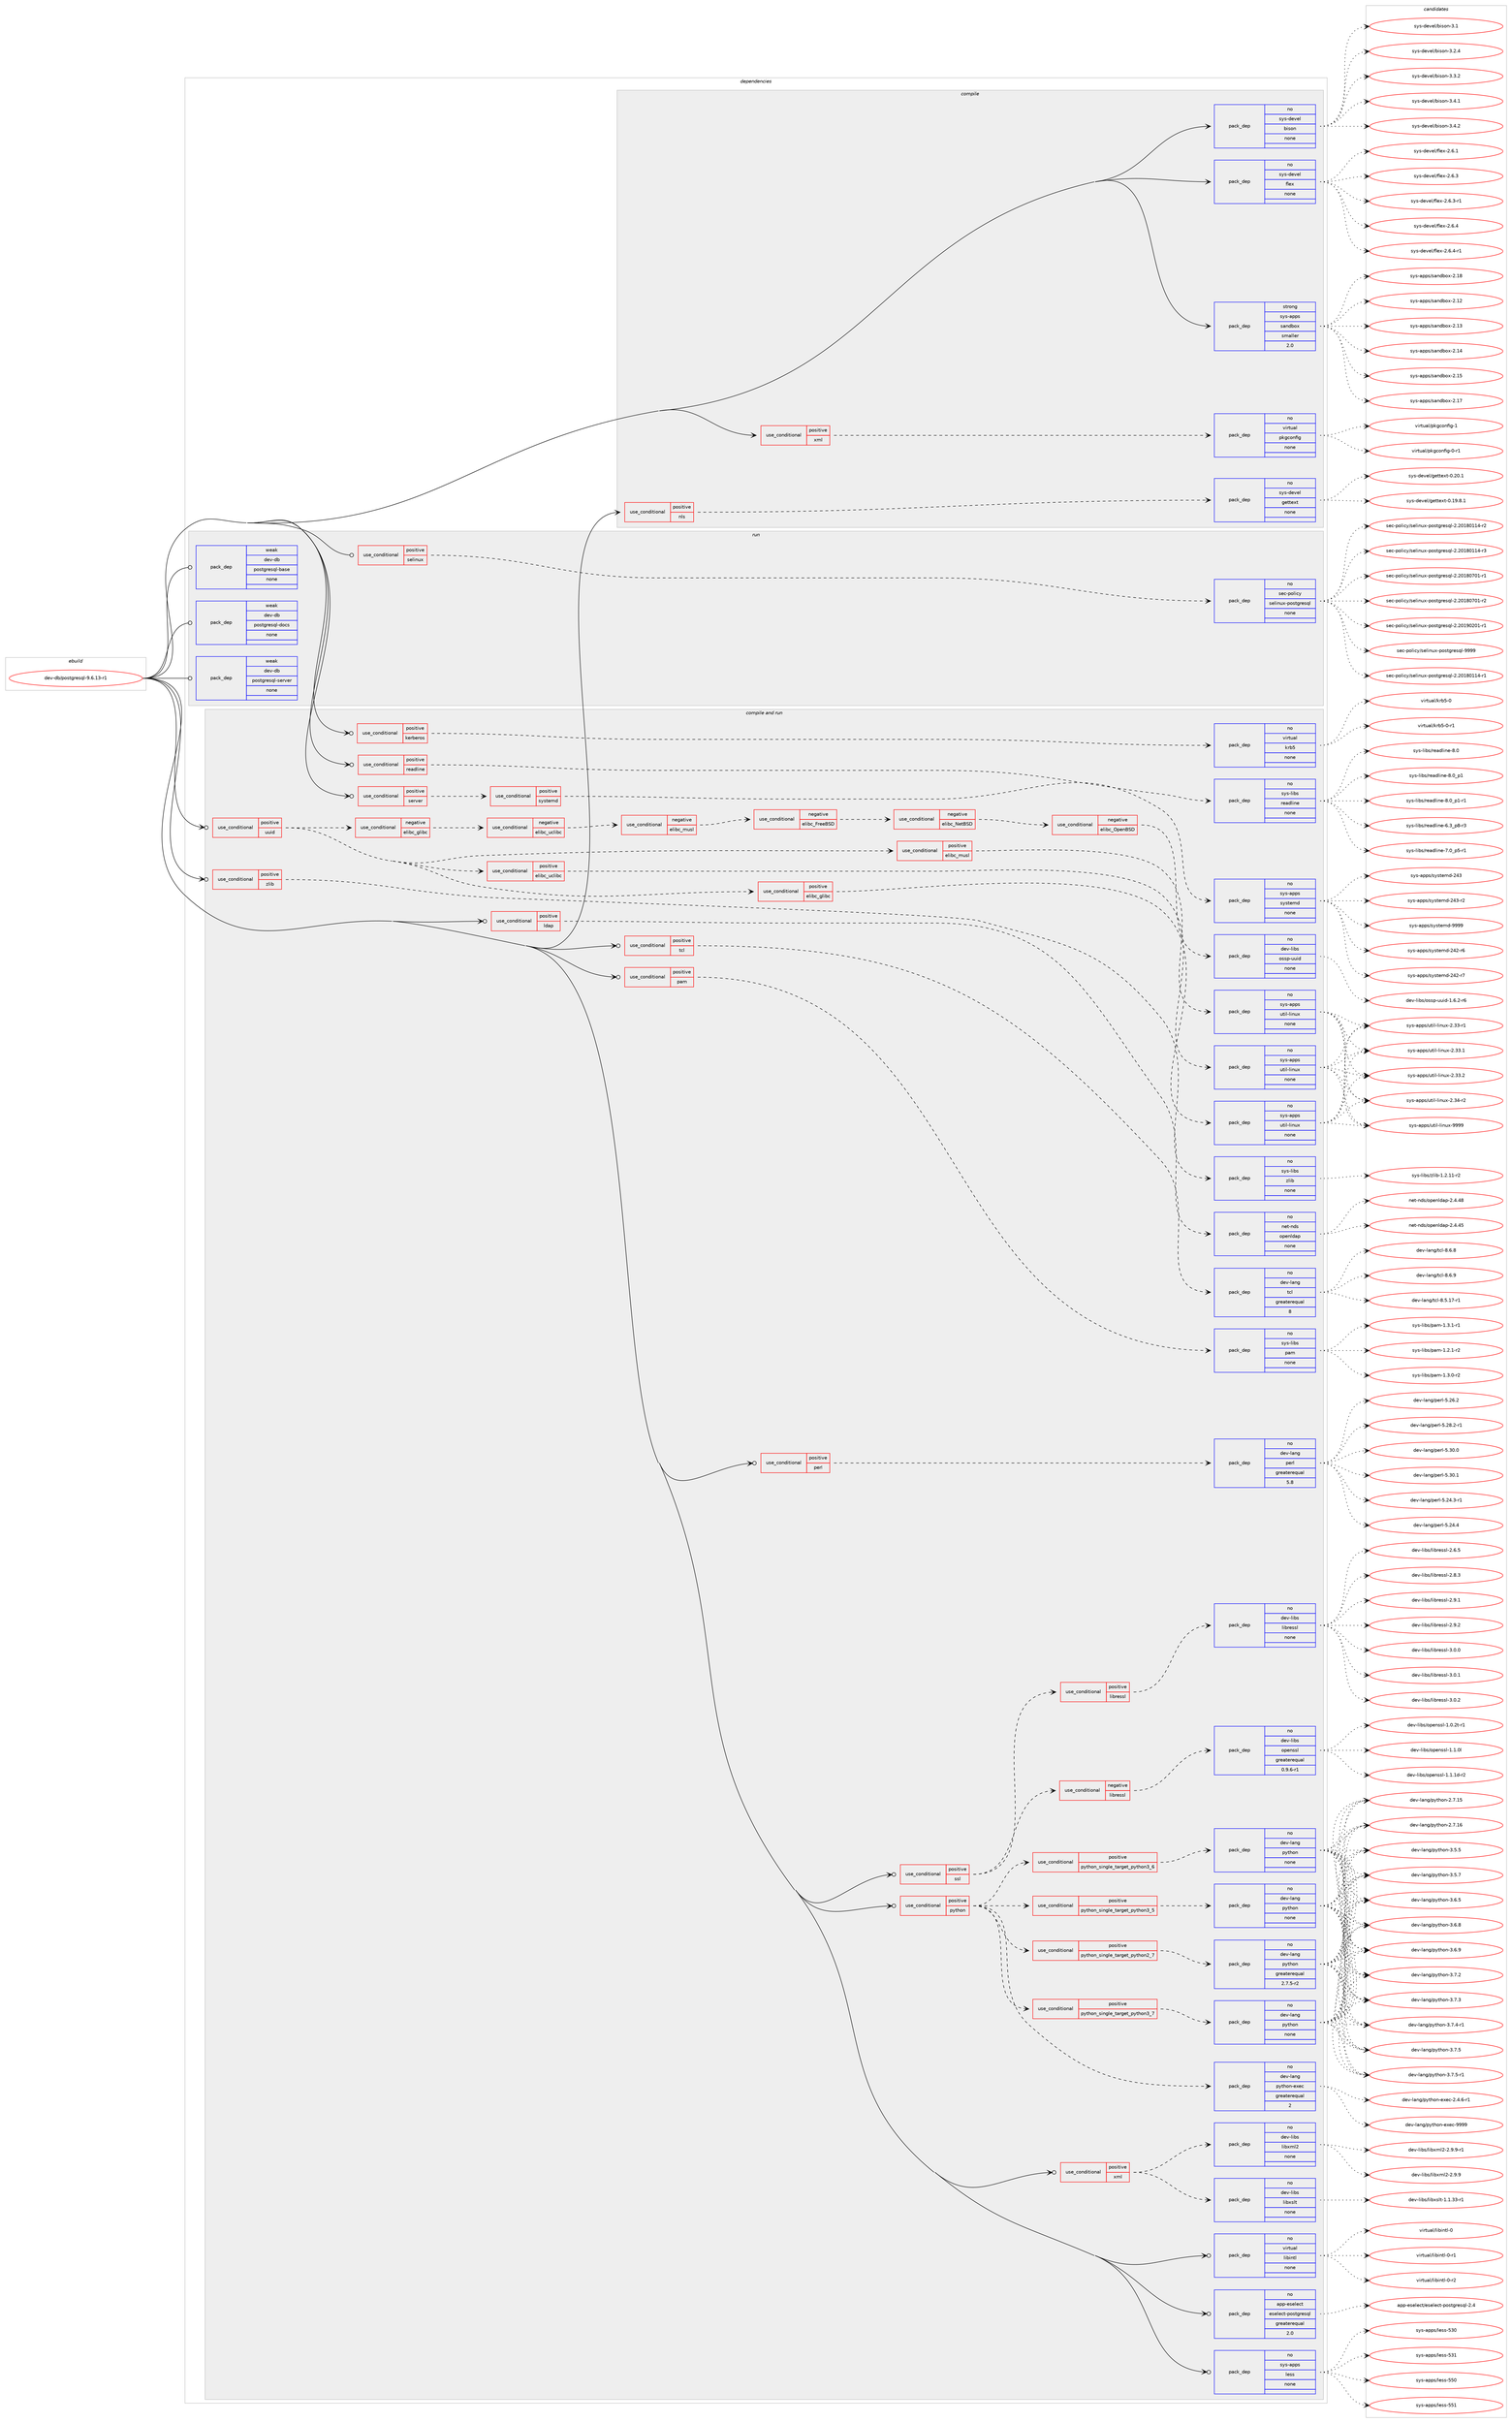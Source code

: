 digraph prolog {

# *************
# Graph options
# *************

newrank=true;
concentrate=true;
compound=true;
graph [rankdir=LR,fontname=Helvetica,fontsize=10,ranksep=1.5];#, ranksep=2.5, nodesep=0.2];
edge  [arrowhead=vee];
node  [fontname=Helvetica,fontsize=10];

# **********
# The ebuild
# **********

subgraph cluster_leftcol {
color=gray;
rank=same;
label=<<i>ebuild</i>>;
id [label="dev-db/postgresql-9.6.13-r1", color=red, width=4, href="../dev-db/postgresql-9.6.13-r1.svg"];
}

# ****************
# The dependencies
# ****************

subgraph cluster_midcol {
color=gray;
label=<<i>dependencies</i>>;
subgraph cluster_compile {
fillcolor="#eeeeee";
style=filled;
label=<<i>compile</i>>;
subgraph cond124066 {
dependency522957 [label=<<TABLE BORDER="0" CELLBORDER="1" CELLSPACING="0" CELLPADDING="4"><TR><TD ROWSPAN="3" CELLPADDING="10">use_conditional</TD></TR><TR><TD>positive</TD></TR><TR><TD>nls</TD></TR></TABLE>>, shape=none, color=red];
subgraph pack389151 {
dependency522958 [label=<<TABLE BORDER="0" CELLBORDER="1" CELLSPACING="0" CELLPADDING="4" WIDTH="220"><TR><TD ROWSPAN="6" CELLPADDING="30">pack_dep</TD></TR><TR><TD WIDTH="110">no</TD></TR><TR><TD>sys-devel</TD></TR><TR><TD>gettext</TD></TR><TR><TD>none</TD></TR><TR><TD></TD></TR></TABLE>>, shape=none, color=blue];
}
dependency522957:e -> dependency522958:w [weight=20,style="dashed",arrowhead="vee"];
}
id:e -> dependency522957:w [weight=20,style="solid",arrowhead="vee"];
subgraph cond124067 {
dependency522959 [label=<<TABLE BORDER="0" CELLBORDER="1" CELLSPACING="0" CELLPADDING="4"><TR><TD ROWSPAN="3" CELLPADDING="10">use_conditional</TD></TR><TR><TD>positive</TD></TR><TR><TD>xml</TD></TR></TABLE>>, shape=none, color=red];
subgraph pack389152 {
dependency522960 [label=<<TABLE BORDER="0" CELLBORDER="1" CELLSPACING="0" CELLPADDING="4" WIDTH="220"><TR><TD ROWSPAN="6" CELLPADDING="30">pack_dep</TD></TR><TR><TD WIDTH="110">no</TD></TR><TR><TD>virtual</TD></TR><TR><TD>pkgconfig</TD></TR><TR><TD>none</TD></TR><TR><TD></TD></TR></TABLE>>, shape=none, color=blue];
}
dependency522959:e -> dependency522960:w [weight=20,style="dashed",arrowhead="vee"];
}
id:e -> dependency522959:w [weight=20,style="solid",arrowhead="vee"];
subgraph pack389153 {
dependency522961 [label=<<TABLE BORDER="0" CELLBORDER="1" CELLSPACING="0" CELLPADDING="4" WIDTH="220"><TR><TD ROWSPAN="6" CELLPADDING="30">pack_dep</TD></TR><TR><TD WIDTH="110">no</TD></TR><TR><TD>sys-devel</TD></TR><TR><TD>bison</TD></TR><TR><TD>none</TD></TR><TR><TD></TD></TR></TABLE>>, shape=none, color=blue];
}
id:e -> dependency522961:w [weight=20,style="solid",arrowhead="vee"];
subgraph pack389154 {
dependency522962 [label=<<TABLE BORDER="0" CELLBORDER="1" CELLSPACING="0" CELLPADDING="4" WIDTH="220"><TR><TD ROWSPAN="6" CELLPADDING="30">pack_dep</TD></TR><TR><TD WIDTH="110">no</TD></TR><TR><TD>sys-devel</TD></TR><TR><TD>flex</TD></TR><TR><TD>none</TD></TR><TR><TD></TD></TR></TABLE>>, shape=none, color=blue];
}
id:e -> dependency522962:w [weight=20,style="solid",arrowhead="vee"];
subgraph pack389155 {
dependency522963 [label=<<TABLE BORDER="0" CELLBORDER="1" CELLSPACING="0" CELLPADDING="4" WIDTH="220"><TR><TD ROWSPAN="6" CELLPADDING="30">pack_dep</TD></TR><TR><TD WIDTH="110">strong</TD></TR><TR><TD>sys-apps</TD></TR><TR><TD>sandbox</TD></TR><TR><TD>smaller</TD></TR><TR><TD>2.0</TD></TR></TABLE>>, shape=none, color=blue];
}
id:e -> dependency522963:w [weight=20,style="solid",arrowhead="vee"];
}
subgraph cluster_compileandrun {
fillcolor="#eeeeee";
style=filled;
label=<<i>compile and run</i>>;
subgraph cond124068 {
dependency522964 [label=<<TABLE BORDER="0" CELLBORDER="1" CELLSPACING="0" CELLPADDING="4"><TR><TD ROWSPAN="3" CELLPADDING="10">use_conditional</TD></TR><TR><TD>positive</TD></TR><TR><TD>kerberos</TD></TR></TABLE>>, shape=none, color=red];
subgraph pack389156 {
dependency522965 [label=<<TABLE BORDER="0" CELLBORDER="1" CELLSPACING="0" CELLPADDING="4" WIDTH="220"><TR><TD ROWSPAN="6" CELLPADDING="30">pack_dep</TD></TR><TR><TD WIDTH="110">no</TD></TR><TR><TD>virtual</TD></TR><TR><TD>krb5</TD></TR><TR><TD>none</TD></TR><TR><TD></TD></TR></TABLE>>, shape=none, color=blue];
}
dependency522964:e -> dependency522965:w [weight=20,style="dashed",arrowhead="vee"];
}
id:e -> dependency522964:w [weight=20,style="solid",arrowhead="odotvee"];
subgraph cond124069 {
dependency522966 [label=<<TABLE BORDER="0" CELLBORDER="1" CELLSPACING="0" CELLPADDING="4"><TR><TD ROWSPAN="3" CELLPADDING="10">use_conditional</TD></TR><TR><TD>positive</TD></TR><TR><TD>ldap</TD></TR></TABLE>>, shape=none, color=red];
subgraph pack389157 {
dependency522967 [label=<<TABLE BORDER="0" CELLBORDER="1" CELLSPACING="0" CELLPADDING="4" WIDTH="220"><TR><TD ROWSPAN="6" CELLPADDING="30">pack_dep</TD></TR><TR><TD WIDTH="110">no</TD></TR><TR><TD>net-nds</TD></TR><TR><TD>openldap</TD></TR><TR><TD>none</TD></TR><TR><TD></TD></TR></TABLE>>, shape=none, color=blue];
}
dependency522966:e -> dependency522967:w [weight=20,style="dashed",arrowhead="vee"];
}
id:e -> dependency522966:w [weight=20,style="solid",arrowhead="odotvee"];
subgraph cond124070 {
dependency522968 [label=<<TABLE BORDER="0" CELLBORDER="1" CELLSPACING="0" CELLPADDING="4"><TR><TD ROWSPAN="3" CELLPADDING="10">use_conditional</TD></TR><TR><TD>positive</TD></TR><TR><TD>pam</TD></TR></TABLE>>, shape=none, color=red];
subgraph pack389158 {
dependency522969 [label=<<TABLE BORDER="0" CELLBORDER="1" CELLSPACING="0" CELLPADDING="4" WIDTH="220"><TR><TD ROWSPAN="6" CELLPADDING="30">pack_dep</TD></TR><TR><TD WIDTH="110">no</TD></TR><TR><TD>sys-libs</TD></TR><TR><TD>pam</TD></TR><TR><TD>none</TD></TR><TR><TD></TD></TR></TABLE>>, shape=none, color=blue];
}
dependency522968:e -> dependency522969:w [weight=20,style="dashed",arrowhead="vee"];
}
id:e -> dependency522968:w [weight=20,style="solid",arrowhead="odotvee"];
subgraph cond124071 {
dependency522970 [label=<<TABLE BORDER="0" CELLBORDER="1" CELLSPACING="0" CELLPADDING="4"><TR><TD ROWSPAN="3" CELLPADDING="10">use_conditional</TD></TR><TR><TD>positive</TD></TR><TR><TD>perl</TD></TR></TABLE>>, shape=none, color=red];
subgraph pack389159 {
dependency522971 [label=<<TABLE BORDER="0" CELLBORDER="1" CELLSPACING="0" CELLPADDING="4" WIDTH="220"><TR><TD ROWSPAN="6" CELLPADDING="30">pack_dep</TD></TR><TR><TD WIDTH="110">no</TD></TR><TR><TD>dev-lang</TD></TR><TR><TD>perl</TD></TR><TR><TD>greaterequal</TD></TR><TR><TD>5.8</TD></TR></TABLE>>, shape=none, color=blue];
}
dependency522970:e -> dependency522971:w [weight=20,style="dashed",arrowhead="vee"];
}
id:e -> dependency522970:w [weight=20,style="solid",arrowhead="odotvee"];
subgraph cond124072 {
dependency522972 [label=<<TABLE BORDER="0" CELLBORDER="1" CELLSPACING="0" CELLPADDING="4"><TR><TD ROWSPAN="3" CELLPADDING="10">use_conditional</TD></TR><TR><TD>positive</TD></TR><TR><TD>python</TD></TR></TABLE>>, shape=none, color=red];
subgraph cond124073 {
dependency522973 [label=<<TABLE BORDER="0" CELLBORDER="1" CELLSPACING="0" CELLPADDING="4"><TR><TD ROWSPAN="3" CELLPADDING="10">use_conditional</TD></TR><TR><TD>positive</TD></TR><TR><TD>python_single_target_python2_7</TD></TR></TABLE>>, shape=none, color=red];
subgraph pack389160 {
dependency522974 [label=<<TABLE BORDER="0" CELLBORDER="1" CELLSPACING="0" CELLPADDING="4" WIDTH="220"><TR><TD ROWSPAN="6" CELLPADDING="30">pack_dep</TD></TR><TR><TD WIDTH="110">no</TD></TR><TR><TD>dev-lang</TD></TR><TR><TD>python</TD></TR><TR><TD>greaterequal</TD></TR><TR><TD>2.7.5-r2</TD></TR></TABLE>>, shape=none, color=blue];
}
dependency522973:e -> dependency522974:w [weight=20,style="dashed",arrowhead="vee"];
}
dependency522972:e -> dependency522973:w [weight=20,style="dashed",arrowhead="vee"];
subgraph cond124074 {
dependency522975 [label=<<TABLE BORDER="0" CELLBORDER="1" CELLSPACING="0" CELLPADDING="4"><TR><TD ROWSPAN="3" CELLPADDING="10">use_conditional</TD></TR><TR><TD>positive</TD></TR><TR><TD>python_single_target_python3_5</TD></TR></TABLE>>, shape=none, color=red];
subgraph pack389161 {
dependency522976 [label=<<TABLE BORDER="0" CELLBORDER="1" CELLSPACING="0" CELLPADDING="4" WIDTH="220"><TR><TD ROWSPAN="6" CELLPADDING="30">pack_dep</TD></TR><TR><TD WIDTH="110">no</TD></TR><TR><TD>dev-lang</TD></TR><TR><TD>python</TD></TR><TR><TD>none</TD></TR><TR><TD></TD></TR></TABLE>>, shape=none, color=blue];
}
dependency522975:e -> dependency522976:w [weight=20,style="dashed",arrowhead="vee"];
}
dependency522972:e -> dependency522975:w [weight=20,style="dashed",arrowhead="vee"];
subgraph cond124075 {
dependency522977 [label=<<TABLE BORDER="0" CELLBORDER="1" CELLSPACING="0" CELLPADDING="4"><TR><TD ROWSPAN="3" CELLPADDING="10">use_conditional</TD></TR><TR><TD>positive</TD></TR><TR><TD>python_single_target_python3_6</TD></TR></TABLE>>, shape=none, color=red];
subgraph pack389162 {
dependency522978 [label=<<TABLE BORDER="0" CELLBORDER="1" CELLSPACING="0" CELLPADDING="4" WIDTH="220"><TR><TD ROWSPAN="6" CELLPADDING="30">pack_dep</TD></TR><TR><TD WIDTH="110">no</TD></TR><TR><TD>dev-lang</TD></TR><TR><TD>python</TD></TR><TR><TD>none</TD></TR><TR><TD></TD></TR></TABLE>>, shape=none, color=blue];
}
dependency522977:e -> dependency522978:w [weight=20,style="dashed",arrowhead="vee"];
}
dependency522972:e -> dependency522977:w [weight=20,style="dashed",arrowhead="vee"];
subgraph cond124076 {
dependency522979 [label=<<TABLE BORDER="0" CELLBORDER="1" CELLSPACING="0" CELLPADDING="4"><TR><TD ROWSPAN="3" CELLPADDING="10">use_conditional</TD></TR><TR><TD>positive</TD></TR><TR><TD>python_single_target_python3_7</TD></TR></TABLE>>, shape=none, color=red];
subgraph pack389163 {
dependency522980 [label=<<TABLE BORDER="0" CELLBORDER="1" CELLSPACING="0" CELLPADDING="4" WIDTH="220"><TR><TD ROWSPAN="6" CELLPADDING="30">pack_dep</TD></TR><TR><TD WIDTH="110">no</TD></TR><TR><TD>dev-lang</TD></TR><TR><TD>python</TD></TR><TR><TD>none</TD></TR><TR><TD></TD></TR></TABLE>>, shape=none, color=blue];
}
dependency522979:e -> dependency522980:w [weight=20,style="dashed",arrowhead="vee"];
}
dependency522972:e -> dependency522979:w [weight=20,style="dashed",arrowhead="vee"];
subgraph pack389164 {
dependency522981 [label=<<TABLE BORDER="0" CELLBORDER="1" CELLSPACING="0" CELLPADDING="4" WIDTH="220"><TR><TD ROWSPAN="6" CELLPADDING="30">pack_dep</TD></TR><TR><TD WIDTH="110">no</TD></TR><TR><TD>dev-lang</TD></TR><TR><TD>python-exec</TD></TR><TR><TD>greaterequal</TD></TR><TR><TD>2</TD></TR></TABLE>>, shape=none, color=blue];
}
dependency522972:e -> dependency522981:w [weight=20,style="dashed",arrowhead="vee"];
}
id:e -> dependency522972:w [weight=20,style="solid",arrowhead="odotvee"];
subgraph cond124077 {
dependency522982 [label=<<TABLE BORDER="0" CELLBORDER="1" CELLSPACING="0" CELLPADDING="4"><TR><TD ROWSPAN="3" CELLPADDING="10">use_conditional</TD></TR><TR><TD>positive</TD></TR><TR><TD>readline</TD></TR></TABLE>>, shape=none, color=red];
subgraph pack389165 {
dependency522983 [label=<<TABLE BORDER="0" CELLBORDER="1" CELLSPACING="0" CELLPADDING="4" WIDTH="220"><TR><TD ROWSPAN="6" CELLPADDING="30">pack_dep</TD></TR><TR><TD WIDTH="110">no</TD></TR><TR><TD>sys-libs</TD></TR><TR><TD>readline</TD></TR><TR><TD>none</TD></TR><TR><TD></TD></TR></TABLE>>, shape=none, color=blue];
}
dependency522982:e -> dependency522983:w [weight=20,style="dashed",arrowhead="vee"];
}
id:e -> dependency522982:w [weight=20,style="solid",arrowhead="odotvee"];
subgraph cond124078 {
dependency522984 [label=<<TABLE BORDER="0" CELLBORDER="1" CELLSPACING="0" CELLPADDING="4"><TR><TD ROWSPAN="3" CELLPADDING="10">use_conditional</TD></TR><TR><TD>positive</TD></TR><TR><TD>server</TD></TR></TABLE>>, shape=none, color=red];
subgraph cond124079 {
dependency522985 [label=<<TABLE BORDER="0" CELLBORDER="1" CELLSPACING="0" CELLPADDING="4"><TR><TD ROWSPAN="3" CELLPADDING="10">use_conditional</TD></TR><TR><TD>positive</TD></TR><TR><TD>systemd</TD></TR></TABLE>>, shape=none, color=red];
subgraph pack389166 {
dependency522986 [label=<<TABLE BORDER="0" CELLBORDER="1" CELLSPACING="0" CELLPADDING="4" WIDTH="220"><TR><TD ROWSPAN="6" CELLPADDING="30">pack_dep</TD></TR><TR><TD WIDTH="110">no</TD></TR><TR><TD>sys-apps</TD></TR><TR><TD>systemd</TD></TR><TR><TD>none</TD></TR><TR><TD></TD></TR></TABLE>>, shape=none, color=blue];
}
dependency522985:e -> dependency522986:w [weight=20,style="dashed",arrowhead="vee"];
}
dependency522984:e -> dependency522985:w [weight=20,style="dashed",arrowhead="vee"];
}
id:e -> dependency522984:w [weight=20,style="solid",arrowhead="odotvee"];
subgraph cond124080 {
dependency522987 [label=<<TABLE BORDER="0" CELLBORDER="1" CELLSPACING="0" CELLPADDING="4"><TR><TD ROWSPAN="3" CELLPADDING="10">use_conditional</TD></TR><TR><TD>positive</TD></TR><TR><TD>ssl</TD></TR></TABLE>>, shape=none, color=red];
subgraph cond124081 {
dependency522988 [label=<<TABLE BORDER="0" CELLBORDER="1" CELLSPACING="0" CELLPADDING="4"><TR><TD ROWSPAN="3" CELLPADDING="10">use_conditional</TD></TR><TR><TD>negative</TD></TR><TR><TD>libressl</TD></TR></TABLE>>, shape=none, color=red];
subgraph pack389167 {
dependency522989 [label=<<TABLE BORDER="0" CELLBORDER="1" CELLSPACING="0" CELLPADDING="4" WIDTH="220"><TR><TD ROWSPAN="6" CELLPADDING="30">pack_dep</TD></TR><TR><TD WIDTH="110">no</TD></TR><TR><TD>dev-libs</TD></TR><TR><TD>openssl</TD></TR><TR><TD>greaterequal</TD></TR><TR><TD>0.9.6-r1</TD></TR></TABLE>>, shape=none, color=blue];
}
dependency522988:e -> dependency522989:w [weight=20,style="dashed",arrowhead="vee"];
}
dependency522987:e -> dependency522988:w [weight=20,style="dashed",arrowhead="vee"];
subgraph cond124082 {
dependency522990 [label=<<TABLE BORDER="0" CELLBORDER="1" CELLSPACING="0" CELLPADDING="4"><TR><TD ROWSPAN="3" CELLPADDING="10">use_conditional</TD></TR><TR><TD>positive</TD></TR><TR><TD>libressl</TD></TR></TABLE>>, shape=none, color=red];
subgraph pack389168 {
dependency522991 [label=<<TABLE BORDER="0" CELLBORDER="1" CELLSPACING="0" CELLPADDING="4" WIDTH="220"><TR><TD ROWSPAN="6" CELLPADDING="30">pack_dep</TD></TR><TR><TD WIDTH="110">no</TD></TR><TR><TD>dev-libs</TD></TR><TR><TD>libressl</TD></TR><TR><TD>none</TD></TR><TR><TD></TD></TR></TABLE>>, shape=none, color=blue];
}
dependency522990:e -> dependency522991:w [weight=20,style="dashed",arrowhead="vee"];
}
dependency522987:e -> dependency522990:w [weight=20,style="dashed",arrowhead="vee"];
}
id:e -> dependency522987:w [weight=20,style="solid",arrowhead="odotvee"];
subgraph cond124083 {
dependency522992 [label=<<TABLE BORDER="0" CELLBORDER="1" CELLSPACING="0" CELLPADDING="4"><TR><TD ROWSPAN="3" CELLPADDING="10">use_conditional</TD></TR><TR><TD>positive</TD></TR><TR><TD>tcl</TD></TR></TABLE>>, shape=none, color=red];
subgraph pack389169 {
dependency522993 [label=<<TABLE BORDER="0" CELLBORDER="1" CELLSPACING="0" CELLPADDING="4" WIDTH="220"><TR><TD ROWSPAN="6" CELLPADDING="30">pack_dep</TD></TR><TR><TD WIDTH="110">no</TD></TR><TR><TD>dev-lang</TD></TR><TR><TD>tcl</TD></TR><TR><TD>greaterequal</TD></TR><TR><TD>8</TD></TR></TABLE>>, shape=none, color=blue];
}
dependency522992:e -> dependency522993:w [weight=20,style="dashed",arrowhead="vee"];
}
id:e -> dependency522992:w [weight=20,style="solid",arrowhead="odotvee"];
subgraph cond124084 {
dependency522994 [label=<<TABLE BORDER="0" CELLBORDER="1" CELLSPACING="0" CELLPADDING="4"><TR><TD ROWSPAN="3" CELLPADDING="10">use_conditional</TD></TR><TR><TD>positive</TD></TR><TR><TD>uuid</TD></TR></TABLE>>, shape=none, color=red];
subgraph cond124085 {
dependency522995 [label=<<TABLE BORDER="0" CELLBORDER="1" CELLSPACING="0" CELLPADDING="4"><TR><TD ROWSPAN="3" CELLPADDING="10">use_conditional</TD></TR><TR><TD>positive</TD></TR><TR><TD>elibc_glibc</TD></TR></TABLE>>, shape=none, color=red];
subgraph pack389170 {
dependency522996 [label=<<TABLE BORDER="0" CELLBORDER="1" CELLSPACING="0" CELLPADDING="4" WIDTH="220"><TR><TD ROWSPAN="6" CELLPADDING="30">pack_dep</TD></TR><TR><TD WIDTH="110">no</TD></TR><TR><TD>sys-apps</TD></TR><TR><TD>util-linux</TD></TR><TR><TD>none</TD></TR><TR><TD></TD></TR></TABLE>>, shape=none, color=blue];
}
dependency522995:e -> dependency522996:w [weight=20,style="dashed",arrowhead="vee"];
}
dependency522994:e -> dependency522995:w [weight=20,style="dashed",arrowhead="vee"];
subgraph cond124086 {
dependency522997 [label=<<TABLE BORDER="0" CELLBORDER="1" CELLSPACING="0" CELLPADDING="4"><TR><TD ROWSPAN="3" CELLPADDING="10">use_conditional</TD></TR><TR><TD>positive</TD></TR><TR><TD>elibc_uclibc</TD></TR></TABLE>>, shape=none, color=red];
subgraph pack389171 {
dependency522998 [label=<<TABLE BORDER="0" CELLBORDER="1" CELLSPACING="0" CELLPADDING="4" WIDTH="220"><TR><TD ROWSPAN="6" CELLPADDING="30">pack_dep</TD></TR><TR><TD WIDTH="110">no</TD></TR><TR><TD>sys-apps</TD></TR><TR><TD>util-linux</TD></TR><TR><TD>none</TD></TR><TR><TD></TD></TR></TABLE>>, shape=none, color=blue];
}
dependency522997:e -> dependency522998:w [weight=20,style="dashed",arrowhead="vee"];
}
dependency522994:e -> dependency522997:w [weight=20,style="dashed",arrowhead="vee"];
subgraph cond124087 {
dependency522999 [label=<<TABLE BORDER="0" CELLBORDER="1" CELLSPACING="0" CELLPADDING="4"><TR><TD ROWSPAN="3" CELLPADDING="10">use_conditional</TD></TR><TR><TD>positive</TD></TR><TR><TD>elibc_musl</TD></TR></TABLE>>, shape=none, color=red];
subgraph pack389172 {
dependency523000 [label=<<TABLE BORDER="0" CELLBORDER="1" CELLSPACING="0" CELLPADDING="4" WIDTH="220"><TR><TD ROWSPAN="6" CELLPADDING="30">pack_dep</TD></TR><TR><TD WIDTH="110">no</TD></TR><TR><TD>sys-apps</TD></TR><TR><TD>util-linux</TD></TR><TR><TD>none</TD></TR><TR><TD></TD></TR></TABLE>>, shape=none, color=blue];
}
dependency522999:e -> dependency523000:w [weight=20,style="dashed",arrowhead="vee"];
}
dependency522994:e -> dependency522999:w [weight=20,style="dashed",arrowhead="vee"];
subgraph cond124088 {
dependency523001 [label=<<TABLE BORDER="0" CELLBORDER="1" CELLSPACING="0" CELLPADDING="4"><TR><TD ROWSPAN="3" CELLPADDING="10">use_conditional</TD></TR><TR><TD>negative</TD></TR><TR><TD>elibc_glibc</TD></TR></TABLE>>, shape=none, color=red];
subgraph cond124089 {
dependency523002 [label=<<TABLE BORDER="0" CELLBORDER="1" CELLSPACING="0" CELLPADDING="4"><TR><TD ROWSPAN="3" CELLPADDING="10">use_conditional</TD></TR><TR><TD>negative</TD></TR><TR><TD>elibc_uclibc</TD></TR></TABLE>>, shape=none, color=red];
subgraph cond124090 {
dependency523003 [label=<<TABLE BORDER="0" CELLBORDER="1" CELLSPACING="0" CELLPADDING="4"><TR><TD ROWSPAN="3" CELLPADDING="10">use_conditional</TD></TR><TR><TD>negative</TD></TR><TR><TD>elibc_musl</TD></TR></TABLE>>, shape=none, color=red];
subgraph cond124091 {
dependency523004 [label=<<TABLE BORDER="0" CELLBORDER="1" CELLSPACING="0" CELLPADDING="4"><TR><TD ROWSPAN="3" CELLPADDING="10">use_conditional</TD></TR><TR><TD>negative</TD></TR><TR><TD>elibc_FreeBSD</TD></TR></TABLE>>, shape=none, color=red];
subgraph cond124092 {
dependency523005 [label=<<TABLE BORDER="0" CELLBORDER="1" CELLSPACING="0" CELLPADDING="4"><TR><TD ROWSPAN="3" CELLPADDING="10">use_conditional</TD></TR><TR><TD>negative</TD></TR><TR><TD>elibc_NetBSD</TD></TR></TABLE>>, shape=none, color=red];
subgraph cond124093 {
dependency523006 [label=<<TABLE BORDER="0" CELLBORDER="1" CELLSPACING="0" CELLPADDING="4"><TR><TD ROWSPAN="3" CELLPADDING="10">use_conditional</TD></TR><TR><TD>negative</TD></TR><TR><TD>elibc_OpenBSD</TD></TR></TABLE>>, shape=none, color=red];
subgraph pack389173 {
dependency523007 [label=<<TABLE BORDER="0" CELLBORDER="1" CELLSPACING="0" CELLPADDING="4" WIDTH="220"><TR><TD ROWSPAN="6" CELLPADDING="30">pack_dep</TD></TR><TR><TD WIDTH="110">no</TD></TR><TR><TD>dev-libs</TD></TR><TR><TD>ossp-uuid</TD></TR><TR><TD>none</TD></TR><TR><TD></TD></TR></TABLE>>, shape=none, color=blue];
}
dependency523006:e -> dependency523007:w [weight=20,style="dashed",arrowhead="vee"];
}
dependency523005:e -> dependency523006:w [weight=20,style="dashed",arrowhead="vee"];
}
dependency523004:e -> dependency523005:w [weight=20,style="dashed",arrowhead="vee"];
}
dependency523003:e -> dependency523004:w [weight=20,style="dashed",arrowhead="vee"];
}
dependency523002:e -> dependency523003:w [weight=20,style="dashed",arrowhead="vee"];
}
dependency523001:e -> dependency523002:w [weight=20,style="dashed",arrowhead="vee"];
}
dependency522994:e -> dependency523001:w [weight=20,style="dashed",arrowhead="vee"];
}
id:e -> dependency522994:w [weight=20,style="solid",arrowhead="odotvee"];
subgraph cond124094 {
dependency523008 [label=<<TABLE BORDER="0" CELLBORDER="1" CELLSPACING="0" CELLPADDING="4"><TR><TD ROWSPAN="3" CELLPADDING="10">use_conditional</TD></TR><TR><TD>positive</TD></TR><TR><TD>xml</TD></TR></TABLE>>, shape=none, color=red];
subgraph pack389174 {
dependency523009 [label=<<TABLE BORDER="0" CELLBORDER="1" CELLSPACING="0" CELLPADDING="4" WIDTH="220"><TR><TD ROWSPAN="6" CELLPADDING="30">pack_dep</TD></TR><TR><TD WIDTH="110">no</TD></TR><TR><TD>dev-libs</TD></TR><TR><TD>libxml2</TD></TR><TR><TD>none</TD></TR><TR><TD></TD></TR></TABLE>>, shape=none, color=blue];
}
dependency523008:e -> dependency523009:w [weight=20,style="dashed",arrowhead="vee"];
subgraph pack389175 {
dependency523010 [label=<<TABLE BORDER="0" CELLBORDER="1" CELLSPACING="0" CELLPADDING="4" WIDTH="220"><TR><TD ROWSPAN="6" CELLPADDING="30">pack_dep</TD></TR><TR><TD WIDTH="110">no</TD></TR><TR><TD>dev-libs</TD></TR><TR><TD>libxslt</TD></TR><TR><TD>none</TD></TR><TR><TD></TD></TR></TABLE>>, shape=none, color=blue];
}
dependency523008:e -> dependency523010:w [weight=20,style="dashed",arrowhead="vee"];
}
id:e -> dependency523008:w [weight=20,style="solid",arrowhead="odotvee"];
subgraph cond124095 {
dependency523011 [label=<<TABLE BORDER="0" CELLBORDER="1" CELLSPACING="0" CELLPADDING="4"><TR><TD ROWSPAN="3" CELLPADDING="10">use_conditional</TD></TR><TR><TD>positive</TD></TR><TR><TD>zlib</TD></TR></TABLE>>, shape=none, color=red];
subgraph pack389176 {
dependency523012 [label=<<TABLE BORDER="0" CELLBORDER="1" CELLSPACING="0" CELLPADDING="4" WIDTH="220"><TR><TD ROWSPAN="6" CELLPADDING="30">pack_dep</TD></TR><TR><TD WIDTH="110">no</TD></TR><TR><TD>sys-libs</TD></TR><TR><TD>zlib</TD></TR><TR><TD>none</TD></TR><TR><TD></TD></TR></TABLE>>, shape=none, color=blue];
}
dependency523011:e -> dependency523012:w [weight=20,style="dashed",arrowhead="vee"];
}
id:e -> dependency523011:w [weight=20,style="solid",arrowhead="odotvee"];
subgraph pack389177 {
dependency523013 [label=<<TABLE BORDER="0" CELLBORDER="1" CELLSPACING="0" CELLPADDING="4" WIDTH="220"><TR><TD ROWSPAN="6" CELLPADDING="30">pack_dep</TD></TR><TR><TD WIDTH="110">no</TD></TR><TR><TD>app-eselect</TD></TR><TR><TD>eselect-postgresql</TD></TR><TR><TD>greaterequal</TD></TR><TR><TD>2.0</TD></TR></TABLE>>, shape=none, color=blue];
}
id:e -> dependency523013:w [weight=20,style="solid",arrowhead="odotvee"];
subgraph pack389178 {
dependency523014 [label=<<TABLE BORDER="0" CELLBORDER="1" CELLSPACING="0" CELLPADDING="4" WIDTH="220"><TR><TD ROWSPAN="6" CELLPADDING="30">pack_dep</TD></TR><TR><TD WIDTH="110">no</TD></TR><TR><TD>sys-apps</TD></TR><TR><TD>less</TD></TR><TR><TD>none</TD></TR><TR><TD></TD></TR></TABLE>>, shape=none, color=blue];
}
id:e -> dependency523014:w [weight=20,style="solid",arrowhead="odotvee"];
subgraph pack389179 {
dependency523015 [label=<<TABLE BORDER="0" CELLBORDER="1" CELLSPACING="0" CELLPADDING="4" WIDTH="220"><TR><TD ROWSPAN="6" CELLPADDING="30">pack_dep</TD></TR><TR><TD WIDTH="110">no</TD></TR><TR><TD>virtual</TD></TR><TR><TD>libintl</TD></TR><TR><TD>none</TD></TR><TR><TD></TD></TR></TABLE>>, shape=none, color=blue];
}
id:e -> dependency523015:w [weight=20,style="solid",arrowhead="odotvee"];
}
subgraph cluster_run {
fillcolor="#eeeeee";
style=filled;
label=<<i>run</i>>;
subgraph cond124096 {
dependency523016 [label=<<TABLE BORDER="0" CELLBORDER="1" CELLSPACING="0" CELLPADDING="4"><TR><TD ROWSPAN="3" CELLPADDING="10">use_conditional</TD></TR><TR><TD>positive</TD></TR><TR><TD>selinux</TD></TR></TABLE>>, shape=none, color=red];
subgraph pack389180 {
dependency523017 [label=<<TABLE BORDER="0" CELLBORDER="1" CELLSPACING="0" CELLPADDING="4" WIDTH="220"><TR><TD ROWSPAN="6" CELLPADDING="30">pack_dep</TD></TR><TR><TD WIDTH="110">no</TD></TR><TR><TD>sec-policy</TD></TR><TR><TD>selinux-postgresql</TD></TR><TR><TD>none</TD></TR><TR><TD></TD></TR></TABLE>>, shape=none, color=blue];
}
dependency523016:e -> dependency523017:w [weight=20,style="dashed",arrowhead="vee"];
}
id:e -> dependency523016:w [weight=20,style="solid",arrowhead="odot"];
subgraph pack389181 {
dependency523018 [label=<<TABLE BORDER="0" CELLBORDER="1" CELLSPACING="0" CELLPADDING="4" WIDTH="220"><TR><TD ROWSPAN="6" CELLPADDING="30">pack_dep</TD></TR><TR><TD WIDTH="110">weak</TD></TR><TR><TD>dev-db</TD></TR><TR><TD>postgresql-base</TD></TR><TR><TD>none</TD></TR><TR><TD></TD></TR></TABLE>>, shape=none, color=blue];
}
id:e -> dependency523018:w [weight=20,style="solid",arrowhead="odot"];
subgraph pack389182 {
dependency523019 [label=<<TABLE BORDER="0" CELLBORDER="1" CELLSPACING="0" CELLPADDING="4" WIDTH="220"><TR><TD ROWSPAN="6" CELLPADDING="30">pack_dep</TD></TR><TR><TD WIDTH="110">weak</TD></TR><TR><TD>dev-db</TD></TR><TR><TD>postgresql-docs</TD></TR><TR><TD>none</TD></TR><TR><TD></TD></TR></TABLE>>, shape=none, color=blue];
}
id:e -> dependency523019:w [weight=20,style="solid",arrowhead="odot"];
subgraph pack389183 {
dependency523020 [label=<<TABLE BORDER="0" CELLBORDER="1" CELLSPACING="0" CELLPADDING="4" WIDTH="220"><TR><TD ROWSPAN="6" CELLPADDING="30">pack_dep</TD></TR><TR><TD WIDTH="110">weak</TD></TR><TR><TD>dev-db</TD></TR><TR><TD>postgresql-server</TD></TR><TR><TD>none</TD></TR><TR><TD></TD></TR></TABLE>>, shape=none, color=blue];
}
id:e -> dependency523020:w [weight=20,style="solid",arrowhead="odot"];
}
}

# **************
# The candidates
# **************

subgraph cluster_choices {
rank=same;
color=gray;
label=<<i>candidates</i>>;

subgraph choice389151 {
color=black;
nodesep=1;
choice1151211154510010111810110847103101116116101120116454846495746564649 [label="sys-devel/gettext-0.19.8.1", color=red, width=4,href="../sys-devel/gettext-0.19.8.1.svg"];
choice115121115451001011181011084710310111611610112011645484650484649 [label="sys-devel/gettext-0.20.1", color=red, width=4,href="../sys-devel/gettext-0.20.1.svg"];
dependency522958:e -> choice1151211154510010111810110847103101116116101120116454846495746564649:w [style=dotted,weight="100"];
dependency522958:e -> choice115121115451001011181011084710310111611610112011645484650484649:w [style=dotted,weight="100"];
}
subgraph choice389152 {
color=black;
nodesep=1;
choice11810511411611797108471121071039911111010210510345484511449 [label="virtual/pkgconfig-0-r1", color=red, width=4,href="../virtual/pkgconfig-0-r1.svg"];
choice1181051141161179710847112107103991111101021051034549 [label="virtual/pkgconfig-1", color=red, width=4,href="../virtual/pkgconfig-1.svg"];
dependency522960:e -> choice11810511411611797108471121071039911111010210510345484511449:w [style=dotted,weight="100"];
dependency522960:e -> choice1181051141161179710847112107103991111101021051034549:w [style=dotted,weight="100"];
}
subgraph choice389153 {
color=black;
nodesep=1;
choice11512111545100101118101108479810511511111045514649 [label="sys-devel/bison-3.1", color=red, width=4,href="../sys-devel/bison-3.1.svg"];
choice115121115451001011181011084798105115111110455146504652 [label="sys-devel/bison-3.2.4", color=red, width=4,href="../sys-devel/bison-3.2.4.svg"];
choice115121115451001011181011084798105115111110455146514650 [label="sys-devel/bison-3.3.2", color=red, width=4,href="../sys-devel/bison-3.3.2.svg"];
choice115121115451001011181011084798105115111110455146524649 [label="sys-devel/bison-3.4.1", color=red, width=4,href="../sys-devel/bison-3.4.1.svg"];
choice115121115451001011181011084798105115111110455146524650 [label="sys-devel/bison-3.4.2", color=red, width=4,href="../sys-devel/bison-3.4.2.svg"];
dependency522961:e -> choice11512111545100101118101108479810511511111045514649:w [style=dotted,weight="100"];
dependency522961:e -> choice115121115451001011181011084798105115111110455146504652:w [style=dotted,weight="100"];
dependency522961:e -> choice115121115451001011181011084798105115111110455146514650:w [style=dotted,weight="100"];
dependency522961:e -> choice115121115451001011181011084798105115111110455146524649:w [style=dotted,weight="100"];
dependency522961:e -> choice115121115451001011181011084798105115111110455146524650:w [style=dotted,weight="100"];
}
subgraph choice389154 {
color=black;
nodesep=1;
choice1151211154510010111810110847102108101120455046544649 [label="sys-devel/flex-2.6.1", color=red, width=4,href="../sys-devel/flex-2.6.1.svg"];
choice1151211154510010111810110847102108101120455046544651 [label="sys-devel/flex-2.6.3", color=red, width=4,href="../sys-devel/flex-2.6.3.svg"];
choice11512111545100101118101108471021081011204550465446514511449 [label="sys-devel/flex-2.6.3-r1", color=red, width=4,href="../sys-devel/flex-2.6.3-r1.svg"];
choice1151211154510010111810110847102108101120455046544652 [label="sys-devel/flex-2.6.4", color=red, width=4,href="../sys-devel/flex-2.6.4.svg"];
choice11512111545100101118101108471021081011204550465446524511449 [label="sys-devel/flex-2.6.4-r1", color=red, width=4,href="../sys-devel/flex-2.6.4-r1.svg"];
dependency522962:e -> choice1151211154510010111810110847102108101120455046544649:w [style=dotted,weight="100"];
dependency522962:e -> choice1151211154510010111810110847102108101120455046544651:w [style=dotted,weight="100"];
dependency522962:e -> choice11512111545100101118101108471021081011204550465446514511449:w [style=dotted,weight="100"];
dependency522962:e -> choice1151211154510010111810110847102108101120455046544652:w [style=dotted,weight="100"];
dependency522962:e -> choice11512111545100101118101108471021081011204550465446524511449:w [style=dotted,weight="100"];
}
subgraph choice389155 {
color=black;
nodesep=1;
choice11512111545971121121154711597110100981111204550464950 [label="sys-apps/sandbox-2.12", color=red, width=4,href="../sys-apps/sandbox-2.12.svg"];
choice11512111545971121121154711597110100981111204550464951 [label="sys-apps/sandbox-2.13", color=red, width=4,href="../sys-apps/sandbox-2.13.svg"];
choice11512111545971121121154711597110100981111204550464952 [label="sys-apps/sandbox-2.14", color=red, width=4,href="../sys-apps/sandbox-2.14.svg"];
choice11512111545971121121154711597110100981111204550464953 [label="sys-apps/sandbox-2.15", color=red, width=4,href="../sys-apps/sandbox-2.15.svg"];
choice11512111545971121121154711597110100981111204550464955 [label="sys-apps/sandbox-2.17", color=red, width=4,href="../sys-apps/sandbox-2.17.svg"];
choice11512111545971121121154711597110100981111204550464956 [label="sys-apps/sandbox-2.18", color=red, width=4,href="../sys-apps/sandbox-2.18.svg"];
dependency522963:e -> choice11512111545971121121154711597110100981111204550464950:w [style=dotted,weight="100"];
dependency522963:e -> choice11512111545971121121154711597110100981111204550464951:w [style=dotted,weight="100"];
dependency522963:e -> choice11512111545971121121154711597110100981111204550464952:w [style=dotted,weight="100"];
dependency522963:e -> choice11512111545971121121154711597110100981111204550464953:w [style=dotted,weight="100"];
dependency522963:e -> choice11512111545971121121154711597110100981111204550464955:w [style=dotted,weight="100"];
dependency522963:e -> choice11512111545971121121154711597110100981111204550464956:w [style=dotted,weight="100"];
}
subgraph choice389156 {
color=black;
nodesep=1;
choice118105114116117971084710711498534548 [label="virtual/krb5-0", color=red, width=4,href="../virtual/krb5-0.svg"];
choice1181051141161179710847107114985345484511449 [label="virtual/krb5-0-r1", color=red, width=4,href="../virtual/krb5-0-r1.svg"];
dependency522965:e -> choice118105114116117971084710711498534548:w [style=dotted,weight="100"];
dependency522965:e -> choice1181051141161179710847107114985345484511449:w [style=dotted,weight="100"];
}
subgraph choice389157 {
color=black;
nodesep=1;
choice11010111645110100115471111121011101081009711245504652465253 [label="net-nds/openldap-2.4.45", color=red, width=4,href="../net-nds/openldap-2.4.45.svg"];
choice11010111645110100115471111121011101081009711245504652465256 [label="net-nds/openldap-2.4.48", color=red, width=4,href="../net-nds/openldap-2.4.48.svg"];
dependency522967:e -> choice11010111645110100115471111121011101081009711245504652465253:w [style=dotted,weight="100"];
dependency522967:e -> choice11010111645110100115471111121011101081009711245504652465256:w [style=dotted,weight="100"];
}
subgraph choice389158 {
color=black;
nodesep=1;
choice115121115451081059811547112971094549465046494511450 [label="sys-libs/pam-1.2.1-r2", color=red, width=4,href="../sys-libs/pam-1.2.1-r2.svg"];
choice115121115451081059811547112971094549465146484511450 [label="sys-libs/pam-1.3.0-r2", color=red, width=4,href="../sys-libs/pam-1.3.0-r2.svg"];
choice115121115451081059811547112971094549465146494511449 [label="sys-libs/pam-1.3.1-r1", color=red, width=4,href="../sys-libs/pam-1.3.1-r1.svg"];
dependency522969:e -> choice115121115451081059811547112971094549465046494511450:w [style=dotted,weight="100"];
dependency522969:e -> choice115121115451081059811547112971094549465146484511450:w [style=dotted,weight="100"];
dependency522969:e -> choice115121115451081059811547112971094549465146494511449:w [style=dotted,weight="100"];
}
subgraph choice389159 {
color=black;
nodesep=1;
choice100101118451089711010347112101114108455346505246514511449 [label="dev-lang/perl-5.24.3-r1", color=red, width=4,href="../dev-lang/perl-5.24.3-r1.svg"];
choice10010111845108971101034711210111410845534650524652 [label="dev-lang/perl-5.24.4", color=red, width=4,href="../dev-lang/perl-5.24.4.svg"];
choice10010111845108971101034711210111410845534650544650 [label="dev-lang/perl-5.26.2", color=red, width=4,href="../dev-lang/perl-5.26.2.svg"];
choice100101118451089711010347112101114108455346505646504511449 [label="dev-lang/perl-5.28.2-r1", color=red, width=4,href="../dev-lang/perl-5.28.2-r1.svg"];
choice10010111845108971101034711210111410845534651484648 [label="dev-lang/perl-5.30.0", color=red, width=4,href="../dev-lang/perl-5.30.0.svg"];
choice10010111845108971101034711210111410845534651484649 [label="dev-lang/perl-5.30.1", color=red, width=4,href="../dev-lang/perl-5.30.1.svg"];
dependency522971:e -> choice100101118451089711010347112101114108455346505246514511449:w [style=dotted,weight="100"];
dependency522971:e -> choice10010111845108971101034711210111410845534650524652:w [style=dotted,weight="100"];
dependency522971:e -> choice10010111845108971101034711210111410845534650544650:w [style=dotted,weight="100"];
dependency522971:e -> choice100101118451089711010347112101114108455346505646504511449:w [style=dotted,weight="100"];
dependency522971:e -> choice10010111845108971101034711210111410845534651484648:w [style=dotted,weight="100"];
dependency522971:e -> choice10010111845108971101034711210111410845534651484649:w [style=dotted,weight="100"];
}
subgraph choice389160 {
color=black;
nodesep=1;
choice10010111845108971101034711212111610411111045504655464953 [label="dev-lang/python-2.7.15", color=red, width=4,href="../dev-lang/python-2.7.15.svg"];
choice10010111845108971101034711212111610411111045504655464954 [label="dev-lang/python-2.7.16", color=red, width=4,href="../dev-lang/python-2.7.16.svg"];
choice100101118451089711010347112121116104111110455146534653 [label="dev-lang/python-3.5.5", color=red, width=4,href="../dev-lang/python-3.5.5.svg"];
choice100101118451089711010347112121116104111110455146534655 [label="dev-lang/python-3.5.7", color=red, width=4,href="../dev-lang/python-3.5.7.svg"];
choice100101118451089711010347112121116104111110455146544653 [label="dev-lang/python-3.6.5", color=red, width=4,href="../dev-lang/python-3.6.5.svg"];
choice100101118451089711010347112121116104111110455146544656 [label="dev-lang/python-3.6.8", color=red, width=4,href="../dev-lang/python-3.6.8.svg"];
choice100101118451089711010347112121116104111110455146544657 [label="dev-lang/python-3.6.9", color=red, width=4,href="../dev-lang/python-3.6.9.svg"];
choice100101118451089711010347112121116104111110455146554650 [label="dev-lang/python-3.7.2", color=red, width=4,href="../dev-lang/python-3.7.2.svg"];
choice100101118451089711010347112121116104111110455146554651 [label="dev-lang/python-3.7.3", color=red, width=4,href="../dev-lang/python-3.7.3.svg"];
choice1001011184510897110103471121211161041111104551465546524511449 [label="dev-lang/python-3.7.4-r1", color=red, width=4,href="../dev-lang/python-3.7.4-r1.svg"];
choice100101118451089711010347112121116104111110455146554653 [label="dev-lang/python-3.7.5", color=red, width=4,href="../dev-lang/python-3.7.5.svg"];
choice1001011184510897110103471121211161041111104551465546534511449 [label="dev-lang/python-3.7.5-r1", color=red, width=4,href="../dev-lang/python-3.7.5-r1.svg"];
dependency522974:e -> choice10010111845108971101034711212111610411111045504655464953:w [style=dotted,weight="100"];
dependency522974:e -> choice10010111845108971101034711212111610411111045504655464954:w [style=dotted,weight="100"];
dependency522974:e -> choice100101118451089711010347112121116104111110455146534653:w [style=dotted,weight="100"];
dependency522974:e -> choice100101118451089711010347112121116104111110455146534655:w [style=dotted,weight="100"];
dependency522974:e -> choice100101118451089711010347112121116104111110455146544653:w [style=dotted,weight="100"];
dependency522974:e -> choice100101118451089711010347112121116104111110455146544656:w [style=dotted,weight="100"];
dependency522974:e -> choice100101118451089711010347112121116104111110455146544657:w [style=dotted,weight="100"];
dependency522974:e -> choice100101118451089711010347112121116104111110455146554650:w [style=dotted,weight="100"];
dependency522974:e -> choice100101118451089711010347112121116104111110455146554651:w [style=dotted,weight="100"];
dependency522974:e -> choice1001011184510897110103471121211161041111104551465546524511449:w [style=dotted,weight="100"];
dependency522974:e -> choice100101118451089711010347112121116104111110455146554653:w [style=dotted,weight="100"];
dependency522974:e -> choice1001011184510897110103471121211161041111104551465546534511449:w [style=dotted,weight="100"];
}
subgraph choice389161 {
color=black;
nodesep=1;
choice10010111845108971101034711212111610411111045504655464953 [label="dev-lang/python-2.7.15", color=red, width=4,href="../dev-lang/python-2.7.15.svg"];
choice10010111845108971101034711212111610411111045504655464954 [label="dev-lang/python-2.7.16", color=red, width=4,href="../dev-lang/python-2.7.16.svg"];
choice100101118451089711010347112121116104111110455146534653 [label="dev-lang/python-3.5.5", color=red, width=4,href="../dev-lang/python-3.5.5.svg"];
choice100101118451089711010347112121116104111110455146534655 [label="dev-lang/python-3.5.7", color=red, width=4,href="../dev-lang/python-3.5.7.svg"];
choice100101118451089711010347112121116104111110455146544653 [label="dev-lang/python-3.6.5", color=red, width=4,href="../dev-lang/python-3.6.5.svg"];
choice100101118451089711010347112121116104111110455146544656 [label="dev-lang/python-3.6.8", color=red, width=4,href="../dev-lang/python-3.6.8.svg"];
choice100101118451089711010347112121116104111110455146544657 [label="dev-lang/python-3.6.9", color=red, width=4,href="../dev-lang/python-3.6.9.svg"];
choice100101118451089711010347112121116104111110455146554650 [label="dev-lang/python-3.7.2", color=red, width=4,href="../dev-lang/python-3.7.2.svg"];
choice100101118451089711010347112121116104111110455146554651 [label="dev-lang/python-3.7.3", color=red, width=4,href="../dev-lang/python-3.7.3.svg"];
choice1001011184510897110103471121211161041111104551465546524511449 [label="dev-lang/python-3.7.4-r1", color=red, width=4,href="../dev-lang/python-3.7.4-r1.svg"];
choice100101118451089711010347112121116104111110455146554653 [label="dev-lang/python-3.7.5", color=red, width=4,href="../dev-lang/python-3.7.5.svg"];
choice1001011184510897110103471121211161041111104551465546534511449 [label="dev-lang/python-3.7.5-r1", color=red, width=4,href="../dev-lang/python-3.7.5-r1.svg"];
dependency522976:e -> choice10010111845108971101034711212111610411111045504655464953:w [style=dotted,weight="100"];
dependency522976:e -> choice10010111845108971101034711212111610411111045504655464954:w [style=dotted,weight="100"];
dependency522976:e -> choice100101118451089711010347112121116104111110455146534653:w [style=dotted,weight="100"];
dependency522976:e -> choice100101118451089711010347112121116104111110455146534655:w [style=dotted,weight="100"];
dependency522976:e -> choice100101118451089711010347112121116104111110455146544653:w [style=dotted,weight="100"];
dependency522976:e -> choice100101118451089711010347112121116104111110455146544656:w [style=dotted,weight="100"];
dependency522976:e -> choice100101118451089711010347112121116104111110455146544657:w [style=dotted,weight="100"];
dependency522976:e -> choice100101118451089711010347112121116104111110455146554650:w [style=dotted,weight="100"];
dependency522976:e -> choice100101118451089711010347112121116104111110455146554651:w [style=dotted,weight="100"];
dependency522976:e -> choice1001011184510897110103471121211161041111104551465546524511449:w [style=dotted,weight="100"];
dependency522976:e -> choice100101118451089711010347112121116104111110455146554653:w [style=dotted,weight="100"];
dependency522976:e -> choice1001011184510897110103471121211161041111104551465546534511449:w [style=dotted,weight="100"];
}
subgraph choice389162 {
color=black;
nodesep=1;
choice10010111845108971101034711212111610411111045504655464953 [label="dev-lang/python-2.7.15", color=red, width=4,href="../dev-lang/python-2.7.15.svg"];
choice10010111845108971101034711212111610411111045504655464954 [label="dev-lang/python-2.7.16", color=red, width=4,href="../dev-lang/python-2.7.16.svg"];
choice100101118451089711010347112121116104111110455146534653 [label="dev-lang/python-3.5.5", color=red, width=4,href="../dev-lang/python-3.5.5.svg"];
choice100101118451089711010347112121116104111110455146534655 [label="dev-lang/python-3.5.7", color=red, width=4,href="../dev-lang/python-3.5.7.svg"];
choice100101118451089711010347112121116104111110455146544653 [label="dev-lang/python-3.6.5", color=red, width=4,href="../dev-lang/python-3.6.5.svg"];
choice100101118451089711010347112121116104111110455146544656 [label="dev-lang/python-3.6.8", color=red, width=4,href="../dev-lang/python-3.6.8.svg"];
choice100101118451089711010347112121116104111110455146544657 [label="dev-lang/python-3.6.9", color=red, width=4,href="../dev-lang/python-3.6.9.svg"];
choice100101118451089711010347112121116104111110455146554650 [label="dev-lang/python-3.7.2", color=red, width=4,href="../dev-lang/python-3.7.2.svg"];
choice100101118451089711010347112121116104111110455146554651 [label="dev-lang/python-3.7.3", color=red, width=4,href="../dev-lang/python-3.7.3.svg"];
choice1001011184510897110103471121211161041111104551465546524511449 [label="dev-lang/python-3.7.4-r1", color=red, width=4,href="../dev-lang/python-3.7.4-r1.svg"];
choice100101118451089711010347112121116104111110455146554653 [label="dev-lang/python-3.7.5", color=red, width=4,href="../dev-lang/python-3.7.5.svg"];
choice1001011184510897110103471121211161041111104551465546534511449 [label="dev-lang/python-3.7.5-r1", color=red, width=4,href="../dev-lang/python-3.7.5-r1.svg"];
dependency522978:e -> choice10010111845108971101034711212111610411111045504655464953:w [style=dotted,weight="100"];
dependency522978:e -> choice10010111845108971101034711212111610411111045504655464954:w [style=dotted,weight="100"];
dependency522978:e -> choice100101118451089711010347112121116104111110455146534653:w [style=dotted,weight="100"];
dependency522978:e -> choice100101118451089711010347112121116104111110455146534655:w [style=dotted,weight="100"];
dependency522978:e -> choice100101118451089711010347112121116104111110455146544653:w [style=dotted,weight="100"];
dependency522978:e -> choice100101118451089711010347112121116104111110455146544656:w [style=dotted,weight="100"];
dependency522978:e -> choice100101118451089711010347112121116104111110455146544657:w [style=dotted,weight="100"];
dependency522978:e -> choice100101118451089711010347112121116104111110455146554650:w [style=dotted,weight="100"];
dependency522978:e -> choice100101118451089711010347112121116104111110455146554651:w [style=dotted,weight="100"];
dependency522978:e -> choice1001011184510897110103471121211161041111104551465546524511449:w [style=dotted,weight="100"];
dependency522978:e -> choice100101118451089711010347112121116104111110455146554653:w [style=dotted,weight="100"];
dependency522978:e -> choice1001011184510897110103471121211161041111104551465546534511449:w [style=dotted,weight="100"];
}
subgraph choice389163 {
color=black;
nodesep=1;
choice10010111845108971101034711212111610411111045504655464953 [label="dev-lang/python-2.7.15", color=red, width=4,href="../dev-lang/python-2.7.15.svg"];
choice10010111845108971101034711212111610411111045504655464954 [label="dev-lang/python-2.7.16", color=red, width=4,href="../dev-lang/python-2.7.16.svg"];
choice100101118451089711010347112121116104111110455146534653 [label="dev-lang/python-3.5.5", color=red, width=4,href="../dev-lang/python-3.5.5.svg"];
choice100101118451089711010347112121116104111110455146534655 [label="dev-lang/python-3.5.7", color=red, width=4,href="../dev-lang/python-3.5.7.svg"];
choice100101118451089711010347112121116104111110455146544653 [label="dev-lang/python-3.6.5", color=red, width=4,href="../dev-lang/python-3.6.5.svg"];
choice100101118451089711010347112121116104111110455146544656 [label="dev-lang/python-3.6.8", color=red, width=4,href="../dev-lang/python-3.6.8.svg"];
choice100101118451089711010347112121116104111110455146544657 [label="dev-lang/python-3.6.9", color=red, width=4,href="../dev-lang/python-3.6.9.svg"];
choice100101118451089711010347112121116104111110455146554650 [label="dev-lang/python-3.7.2", color=red, width=4,href="../dev-lang/python-3.7.2.svg"];
choice100101118451089711010347112121116104111110455146554651 [label="dev-lang/python-3.7.3", color=red, width=4,href="../dev-lang/python-3.7.3.svg"];
choice1001011184510897110103471121211161041111104551465546524511449 [label="dev-lang/python-3.7.4-r1", color=red, width=4,href="../dev-lang/python-3.7.4-r1.svg"];
choice100101118451089711010347112121116104111110455146554653 [label="dev-lang/python-3.7.5", color=red, width=4,href="../dev-lang/python-3.7.5.svg"];
choice1001011184510897110103471121211161041111104551465546534511449 [label="dev-lang/python-3.7.5-r1", color=red, width=4,href="../dev-lang/python-3.7.5-r1.svg"];
dependency522980:e -> choice10010111845108971101034711212111610411111045504655464953:w [style=dotted,weight="100"];
dependency522980:e -> choice10010111845108971101034711212111610411111045504655464954:w [style=dotted,weight="100"];
dependency522980:e -> choice100101118451089711010347112121116104111110455146534653:w [style=dotted,weight="100"];
dependency522980:e -> choice100101118451089711010347112121116104111110455146534655:w [style=dotted,weight="100"];
dependency522980:e -> choice100101118451089711010347112121116104111110455146544653:w [style=dotted,weight="100"];
dependency522980:e -> choice100101118451089711010347112121116104111110455146544656:w [style=dotted,weight="100"];
dependency522980:e -> choice100101118451089711010347112121116104111110455146544657:w [style=dotted,weight="100"];
dependency522980:e -> choice100101118451089711010347112121116104111110455146554650:w [style=dotted,weight="100"];
dependency522980:e -> choice100101118451089711010347112121116104111110455146554651:w [style=dotted,weight="100"];
dependency522980:e -> choice1001011184510897110103471121211161041111104551465546524511449:w [style=dotted,weight="100"];
dependency522980:e -> choice100101118451089711010347112121116104111110455146554653:w [style=dotted,weight="100"];
dependency522980:e -> choice1001011184510897110103471121211161041111104551465546534511449:w [style=dotted,weight="100"];
}
subgraph choice389164 {
color=black;
nodesep=1;
choice10010111845108971101034711212111610411111045101120101994550465246544511449 [label="dev-lang/python-exec-2.4.6-r1", color=red, width=4,href="../dev-lang/python-exec-2.4.6-r1.svg"];
choice10010111845108971101034711212111610411111045101120101994557575757 [label="dev-lang/python-exec-9999", color=red, width=4,href="../dev-lang/python-exec-9999.svg"];
dependency522981:e -> choice10010111845108971101034711212111610411111045101120101994550465246544511449:w [style=dotted,weight="100"];
dependency522981:e -> choice10010111845108971101034711212111610411111045101120101994557575757:w [style=dotted,weight="100"];
}
subgraph choice389165 {
color=black;
nodesep=1;
choice115121115451081059811547114101971001081051101014554465195112564511451 [label="sys-libs/readline-6.3_p8-r3", color=red, width=4,href="../sys-libs/readline-6.3_p8-r3.svg"];
choice115121115451081059811547114101971001081051101014555464895112534511449 [label="sys-libs/readline-7.0_p5-r1", color=red, width=4,href="../sys-libs/readline-7.0_p5-r1.svg"];
choice1151211154510810598115471141019710010810511010145564648 [label="sys-libs/readline-8.0", color=red, width=4,href="../sys-libs/readline-8.0.svg"];
choice11512111545108105981154711410197100108105110101455646489511249 [label="sys-libs/readline-8.0_p1", color=red, width=4,href="../sys-libs/readline-8.0_p1.svg"];
choice115121115451081059811547114101971001081051101014556464895112494511449 [label="sys-libs/readline-8.0_p1-r1", color=red, width=4,href="../sys-libs/readline-8.0_p1-r1.svg"];
dependency522983:e -> choice115121115451081059811547114101971001081051101014554465195112564511451:w [style=dotted,weight="100"];
dependency522983:e -> choice115121115451081059811547114101971001081051101014555464895112534511449:w [style=dotted,weight="100"];
dependency522983:e -> choice1151211154510810598115471141019710010810511010145564648:w [style=dotted,weight="100"];
dependency522983:e -> choice11512111545108105981154711410197100108105110101455646489511249:w [style=dotted,weight="100"];
dependency522983:e -> choice115121115451081059811547114101971001081051101014556464895112494511449:w [style=dotted,weight="100"];
}
subgraph choice389166 {
color=black;
nodesep=1;
choice115121115459711211211547115121115116101109100455052504511454 [label="sys-apps/systemd-242-r6", color=red, width=4,href="../sys-apps/systemd-242-r6.svg"];
choice115121115459711211211547115121115116101109100455052504511455 [label="sys-apps/systemd-242-r7", color=red, width=4,href="../sys-apps/systemd-242-r7.svg"];
choice11512111545971121121154711512111511610110910045505251 [label="sys-apps/systemd-243", color=red, width=4,href="../sys-apps/systemd-243.svg"];
choice115121115459711211211547115121115116101109100455052514511450 [label="sys-apps/systemd-243-r2", color=red, width=4,href="../sys-apps/systemd-243-r2.svg"];
choice1151211154597112112115471151211151161011091004557575757 [label="sys-apps/systemd-9999", color=red, width=4,href="../sys-apps/systemd-9999.svg"];
dependency522986:e -> choice115121115459711211211547115121115116101109100455052504511454:w [style=dotted,weight="100"];
dependency522986:e -> choice115121115459711211211547115121115116101109100455052504511455:w [style=dotted,weight="100"];
dependency522986:e -> choice11512111545971121121154711512111511610110910045505251:w [style=dotted,weight="100"];
dependency522986:e -> choice115121115459711211211547115121115116101109100455052514511450:w [style=dotted,weight="100"];
dependency522986:e -> choice1151211154597112112115471151211151161011091004557575757:w [style=dotted,weight="100"];
}
subgraph choice389167 {
color=black;
nodesep=1;
choice1001011184510810598115471111121011101151151084549464846501164511449 [label="dev-libs/openssl-1.0.2t-r1", color=red, width=4,href="../dev-libs/openssl-1.0.2t-r1.svg"];
choice100101118451081059811547111112101110115115108454946494648108 [label="dev-libs/openssl-1.1.0l", color=red, width=4,href="../dev-libs/openssl-1.1.0l.svg"];
choice1001011184510810598115471111121011101151151084549464946491004511450 [label="dev-libs/openssl-1.1.1d-r2", color=red, width=4,href="../dev-libs/openssl-1.1.1d-r2.svg"];
dependency522989:e -> choice1001011184510810598115471111121011101151151084549464846501164511449:w [style=dotted,weight="100"];
dependency522989:e -> choice100101118451081059811547111112101110115115108454946494648108:w [style=dotted,weight="100"];
dependency522989:e -> choice1001011184510810598115471111121011101151151084549464946491004511450:w [style=dotted,weight="100"];
}
subgraph choice389168 {
color=black;
nodesep=1;
choice10010111845108105981154710810598114101115115108455046544653 [label="dev-libs/libressl-2.6.5", color=red, width=4,href="../dev-libs/libressl-2.6.5.svg"];
choice10010111845108105981154710810598114101115115108455046564651 [label="dev-libs/libressl-2.8.3", color=red, width=4,href="../dev-libs/libressl-2.8.3.svg"];
choice10010111845108105981154710810598114101115115108455046574649 [label="dev-libs/libressl-2.9.1", color=red, width=4,href="../dev-libs/libressl-2.9.1.svg"];
choice10010111845108105981154710810598114101115115108455046574650 [label="dev-libs/libressl-2.9.2", color=red, width=4,href="../dev-libs/libressl-2.9.2.svg"];
choice10010111845108105981154710810598114101115115108455146484648 [label="dev-libs/libressl-3.0.0", color=red, width=4,href="../dev-libs/libressl-3.0.0.svg"];
choice10010111845108105981154710810598114101115115108455146484649 [label="dev-libs/libressl-3.0.1", color=red, width=4,href="../dev-libs/libressl-3.0.1.svg"];
choice10010111845108105981154710810598114101115115108455146484650 [label="dev-libs/libressl-3.0.2", color=red, width=4,href="../dev-libs/libressl-3.0.2.svg"];
dependency522991:e -> choice10010111845108105981154710810598114101115115108455046544653:w [style=dotted,weight="100"];
dependency522991:e -> choice10010111845108105981154710810598114101115115108455046564651:w [style=dotted,weight="100"];
dependency522991:e -> choice10010111845108105981154710810598114101115115108455046574649:w [style=dotted,weight="100"];
dependency522991:e -> choice10010111845108105981154710810598114101115115108455046574650:w [style=dotted,weight="100"];
dependency522991:e -> choice10010111845108105981154710810598114101115115108455146484648:w [style=dotted,weight="100"];
dependency522991:e -> choice10010111845108105981154710810598114101115115108455146484649:w [style=dotted,weight="100"];
dependency522991:e -> choice10010111845108105981154710810598114101115115108455146484650:w [style=dotted,weight="100"];
}
subgraph choice389169 {
color=black;
nodesep=1;
choice10010111845108971101034711699108455646534649554511449 [label="dev-lang/tcl-8.5.17-r1", color=red, width=4,href="../dev-lang/tcl-8.5.17-r1.svg"];
choice10010111845108971101034711699108455646544656 [label="dev-lang/tcl-8.6.8", color=red, width=4,href="../dev-lang/tcl-8.6.8.svg"];
choice10010111845108971101034711699108455646544657 [label="dev-lang/tcl-8.6.9", color=red, width=4,href="../dev-lang/tcl-8.6.9.svg"];
dependency522993:e -> choice10010111845108971101034711699108455646534649554511449:w [style=dotted,weight="100"];
dependency522993:e -> choice10010111845108971101034711699108455646544656:w [style=dotted,weight="100"];
dependency522993:e -> choice10010111845108971101034711699108455646544657:w [style=dotted,weight="100"];
}
subgraph choice389170 {
color=black;
nodesep=1;
choice1151211154597112112115471171161051084510810511011712045504651514511449 [label="sys-apps/util-linux-2.33-r1", color=red, width=4,href="../sys-apps/util-linux-2.33-r1.svg"];
choice1151211154597112112115471171161051084510810511011712045504651514649 [label="sys-apps/util-linux-2.33.1", color=red, width=4,href="../sys-apps/util-linux-2.33.1.svg"];
choice1151211154597112112115471171161051084510810511011712045504651514650 [label="sys-apps/util-linux-2.33.2", color=red, width=4,href="../sys-apps/util-linux-2.33.2.svg"];
choice1151211154597112112115471171161051084510810511011712045504651524511450 [label="sys-apps/util-linux-2.34-r2", color=red, width=4,href="../sys-apps/util-linux-2.34-r2.svg"];
choice115121115459711211211547117116105108451081051101171204557575757 [label="sys-apps/util-linux-9999", color=red, width=4,href="../sys-apps/util-linux-9999.svg"];
dependency522996:e -> choice1151211154597112112115471171161051084510810511011712045504651514511449:w [style=dotted,weight="100"];
dependency522996:e -> choice1151211154597112112115471171161051084510810511011712045504651514649:w [style=dotted,weight="100"];
dependency522996:e -> choice1151211154597112112115471171161051084510810511011712045504651514650:w [style=dotted,weight="100"];
dependency522996:e -> choice1151211154597112112115471171161051084510810511011712045504651524511450:w [style=dotted,weight="100"];
dependency522996:e -> choice115121115459711211211547117116105108451081051101171204557575757:w [style=dotted,weight="100"];
}
subgraph choice389171 {
color=black;
nodesep=1;
choice1151211154597112112115471171161051084510810511011712045504651514511449 [label="sys-apps/util-linux-2.33-r1", color=red, width=4,href="../sys-apps/util-linux-2.33-r1.svg"];
choice1151211154597112112115471171161051084510810511011712045504651514649 [label="sys-apps/util-linux-2.33.1", color=red, width=4,href="../sys-apps/util-linux-2.33.1.svg"];
choice1151211154597112112115471171161051084510810511011712045504651514650 [label="sys-apps/util-linux-2.33.2", color=red, width=4,href="../sys-apps/util-linux-2.33.2.svg"];
choice1151211154597112112115471171161051084510810511011712045504651524511450 [label="sys-apps/util-linux-2.34-r2", color=red, width=4,href="../sys-apps/util-linux-2.34-r2.svg"];
choice115121115459711211211547117116105108451081051101171204557575757 [label="sys-apps/util-linux-9999", color=red, width=4,href="../sys-apps/util-linux-9999.svg"];
dependency522998:e -> choice1151211154597112112115471171161051084510810511011712045504651514511449:w [style=dotted,weight="100"];
dependency522998:e -> choice1151211154597112112115471171161051084510810511011712045504651514649:w [style=dotted,weight="100"];
dependency522998:e -> choice1151211154597112112115471171161051084510810511011712045504651514650:w [style=dotted,weight="100"];
dependency522998:e -> choice1151211154597112112115471171161051084510810511011712045504651524511450:w [style=dotted,weight="100"];
dependency522998:e -> choice115121115459711211211547117116105108451081051101171204557575757:w [style=dotted,weight="100"];
}
subgraph choice389172 {
color=black;
nodesep=1;
choice1151211154597112112115471171161051084510810511011712045504651514511449 [label="sys-apps/util-linux-2.33-r1", color=red, width=4,href="../sys-apps/util-linux-2.33-r1.svg"];
choice1151211154597112112115471171161051084510810511011712045504651514649 [label="sys-apps/util-linux-2.33.1", color=red, width=4,href="../sys-apps/util-linux-2.33.1.svg"];
choice1151211154597112112115471171161051084510810511011712045504651514650 [label="sys-apps/util-linux-2.33.2", color=red, width=4,href="../sys-apps/util-linux-2.33.2.svg"];
choice1151211154597112112115471171161051084510810511011712045504651524511450 [label="sys-apps/util-linux-2.34-r2", color=red, width=4,href="../sys-apps/util-linux-2.34-r2.svg"];
choice115121115459711211211547117116105108451081051101171204557575757 [label="sys-apps/util-linux-9999", color=red, width=4,href="../sys-apps/util-linux-9999.svg"];
dependency523000:e -> choice1151211154597112112115471171161051084510810511011712045504651514511449:w [style=dotted,weight="100"];
dependency523000:e -> choice1151211154597112112115471171161051084510810511011712045504651514649:w [style=dotted,weight="100"];
dependency523000:e -> choice1151211154597112112115471171161051084510810511011712045504651514650:w [style=dotted,weight="100"];
dependency523000:e -> choice1151211154597112112115471171161051084510810511011712045504651524511450:w [style=dotted,weight="100"];
dependency523000:e -> choice115121115459711211211547117116105108451081051101171204557575757:w [style=dotted,weight="100"];
}
subgraph choice389173 {
color=black;
nodesep=1;
choice100101118451081059811547111115115112451171171051004549465446504511454 [label="dev-libs/ossp-uuid-1.6.2-r6", color=red, width=4,href="../dev-libs/ossp-uuid-1.6.2-r6.svg"];
dependency523007:e -> choice100101118451081059811547111115115112451171171051004549465446504511454:w [style=dotted,weight="100"];
}
subgraph choice389174 {
color=black;
nodesep=1;
choice1001011184510810598115471081059812010910850455046574657 [label="dev-libs/libxml2-2.9.9", color=red, width=4,href="../dev-libs/libxml2-2.9.9.svg"];
choice10010111845108105981154710810598120109108504550465746574511449 [label="dev-libs/libxml2-2.9.9-r1", color=red, width=4,href="../dev-libs/libxml2-2.9.9-r1.svg"];
dependency523009:e -> choice1001011184510810598115471081059812010910850455046574657:w [style=dotted,weight="100"];
dependency523009:e -> choice10010111845108105981154710810598120109108504550465746574511449:w [style=dotted,weight="100"];
}
subgraph choice389175 {
color=black;
nodesep=1;
choice10010111845108105981154710810598120115108116454946494651514511449 [label="dev-libs/libxslt-1.1.33-r1", color=red, width=4,href="../dev-libs/libxslt-1.1.33-r1.svg"];
dependency523010:e -> choice10010111845108105981154710810598120115108116454946494651514511449:w [style=dotted,weight="100"];
}
subgraph choice389176 {
color=black;
nodesep=1;
choice11512111545108105981154712210810598454946504649494511450 [label="sys-libs/zlib-1.2.11-r2", color=red, width=4,href="../sys-libs/zlib-1.2.11-r2.svg"];
dependency523012:e -> choice11512111545108105981154712210810598454946504649494511450:w [style=dotted,weight="100"];
}
subgraph choice389177 {
color=black;
nodesep=1;
choice97112112451011151011081019911647101115101108101991164511211111511610311410111511310845504652 [label="app-eselect/eselect-postgresql-2.4", color=red, width=4,href="../app-eselect/eselect-postgresql-2.4.svg"];
dependency523013:e -> choice97112112451011151011081019911647101115101108101991164511211111511610311410111511310845504652:w [style=dotted,weight="100"];
}
subgraph choice389178 {
color=black;
nodesep=1;
choice11512111545971121121154710810111511545535148 [label="sys-apps/less-530", color=red, width=4,href="../sys-apps/less-530.svg"];
choice11512111545971121121154710810111511545535149 [label="sys-apps/less-531", color=red, width=4,href="../sys-apps/less-531.svg"];
choice11512111545971121121154710810111511545535348 [label="sys-apps/less-550", color=red, width=4,href="../sys-apps/less-550.svg"];
choice11512111545971121121154710810111511545535349 [label="sys-apps/less-551", color=red, width=4,href="../sys-apps/less-551.svg"];
dependency523014:e -> choice11512111545971121121154710810111511545535148:w [style=dotted,weight="100"];
dependency523014:e -> choice11512111545971121121154710810111511545535149:w [style=dotted,weight="100"];
dependency523014:e -> choice11512111545971121121154710810111511545535348:w [style=dotted,weight="100"];
dependency523014:e -> choice11512111545971121121154710810111511545535349:w [style=dotted,weight="100"];
}
subgraph choice389179 {
color=black;
nodesep=1;
choice1181051141161179710847108105981051101161084548 [label="virtual/libintl-0", color=red, width=4,href="../virtual/libintl-0.svg"];
choice11810511411611797108471081059810511011610845484511449 [label="virtual/libintl-0-r1", color=red, width=4,href="../virtual/libintl-0-r1.svg"];
choice11810511411611797108471081059810511011610845484511450 [label="virtual/libintl-0-r2", color=red, width=4,href="../virtual/libintl-0-r2.svg"];
dependency523015:e -> choice1181051141161179710847108105981051101161084548:w [style=dotted,weight="100"];
dependency523015:e -> choice11810511411611797108471081059810511011610845484511449:w [style=dotted,weight="100"];
dependency523015:e -> choice11810511411611797108471081059810511011610845484511450:w [style=dotted,weight="100"];
}
subgraph choice389180 {
color=black;
nodesep=1;
choice115101994511211110810599121471151011081051101171204511211111511610311410111511310845504650484956484949524511449 [label="sec-policy/selinux-postgresql-2.20180114-r1", color=red, width=4,href="../sec-policy/selinux-postgresql-2.20180114-r1.svg"];
choice115101994511211110810599121471151011081051101171204511211111511610311410111511310845504650484956484949524511450 [label="sec-policy/selinux-postgresql-2.20180114-r2", color=red, width=4,href="../sec-policy/selinux-postgresql-2.20180114-r2.svg"];
choice115101994511211110810599121471151011081051101171204511211111511610311410111511310845504650484956484949524511451 [label="sec-policy/selinux-postgresql-2.20180114-r3", color=red, width=4,href="../sec-policy/selinux-postgresql-2.20180114-r3.svg"];
choice115101994511211110810599121471151011081051101171204511211111511610311410111511310845504650484956485548494511449 [label="sec-policy/selinux-postgresql-2.20180701-r1", color=red, width=4,href="../sec-policy/selinux-postgresql-2.20180701-r1.svg"];
choice115101994511211110810599121471151011081051101171204511211111511610311410111511310845504650484956485548494511450 [label="sec-policy/selinux-postgresql-2.20180701-r2", color=red, width=4,href="../sec-policy/selinux-postgresql-2.20180701-r2.svg"];
choice115101994511211110810599121471151011081051101171204511211111511610311410111511310845504650484957485048494511449 [label="sec-policy/selinux-postgresql-2.20190201-r1", color=red, width=4,href="../sec-policy/selinux-postgresql-2.20190201-r1.svg"];
choice11510199451121111081059912147115101108105110117120451121111151161031141011151131084557575757 [label="sec-policy/selinux-postgresql-9999", color=red, width=4,href="../sec-policy/selinux-postgresql-9999.svg"];
dependency523017:e -> choice115101994511211110810599121471151011081051101171204511211111511610311410111511310845504650484956484949524511449:w [style=dotted,weight="100"];
dependency523017:e -> choice115101994511211110810599121471151011081051101171204511211111511610311410111511310845504650484956484949524511450:w [style=dotted,weight="100"];
dependency523017:e -> choice115101994511211110810599121471151011081051101171204511211111511610311410111511310845504650484956484949524511451:w [style=dotted,weight="100"];
dependency523017:e -> choice115101994511211110810599121471151011081051101171204511211111511610311410111511310845504650484956485548494511449:w [style=dotted,weight="100"];
dependency523017:e -> choice115101994511211110810599121471151011081051101171204511211111511610311410111511310845504650484956485548494511450:w [style=dotted,weight="100"];
dependency523017:e -> choice115101994511211110810599121471151011081051101171204511211111511610311410111511310845504650484957485048494511449:w [style=dotted,weight="100"];
dependency523017:e -> choice11510199451121111081059912147115101108105110117120451121111151161031141011151131084557575757:w [style=dotted,weight="100"];
}
subgraph choice389181 {
color=black;
nodesep=1;
}
subgraph choice389182 {
color=black;
nodesep=1;
}
subgraph choice389183 {
color=black;
nodesep=1;
}
}

}
